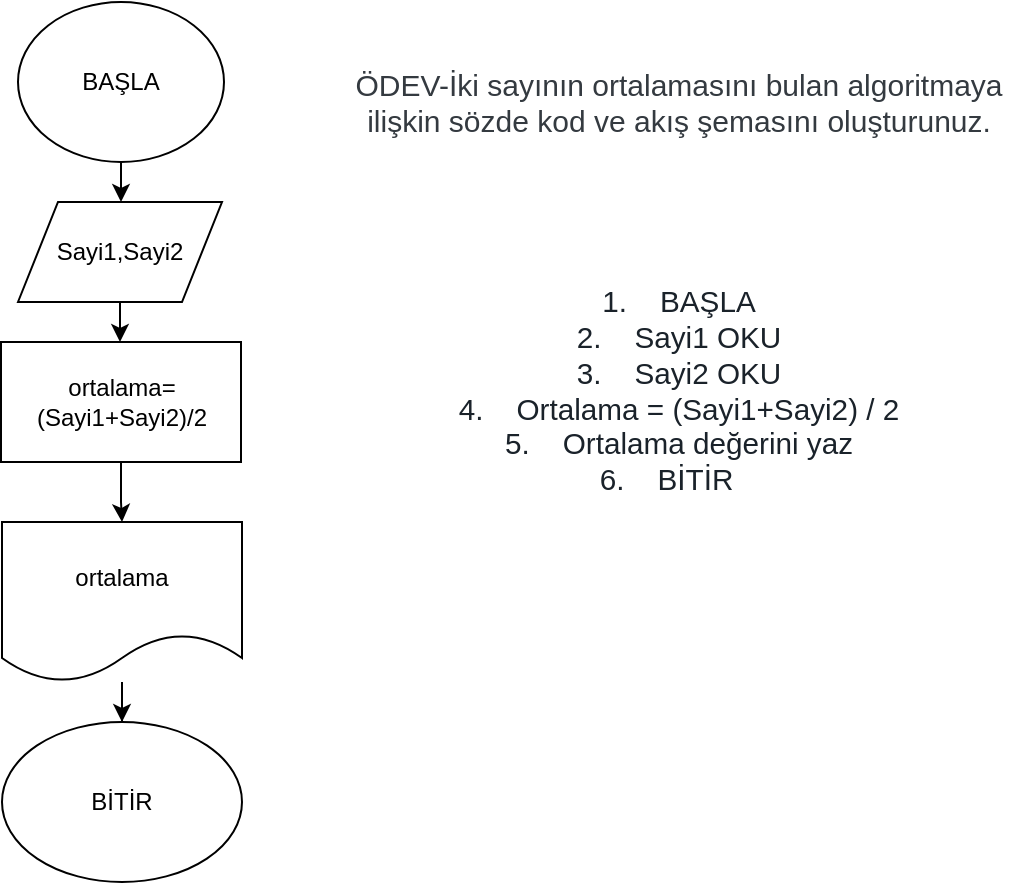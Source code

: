 <mxfile version="15.5.8" type="github"><diagram id="dBEUfPkjJpQO7x9nRgOa" name="Page-1"><mxGraphModel dx="998" dy="548" grid="1" gridSize="10" guides="1" tooltips="1" connect="1" arrows="1" fold="1" page="1" pageScale="1" pageWidth="827" pageHeight="1169" math="0" shadow="0"><root><mxCell id="0"/><mxCell id="1" parent="0"/><mxCell id="bwX8HDotvRIazkntOTQZ-6" style="edgeStyle=orthogonalEdgeStyle;rounded=0;orthogonalLoop=1;jettySize=auto;html=1;entryX=0.5;entryY=0;entryDx=0;entryDy=0;" edge="1" parent="1" source="bwX8HDotvRIazkntOTQZ-1" target="bwX8HDotvRIazkntOTQZ-2"><mxGeometry relative="1" as="geometry"/></mxCell><mxCell id="bwX8HDotvRIazkntOTQZ-1" value="BAŞLA" style="ellipse;whiteSpace=wrap;html=1;" vertex="1" parent="1"><mxGeometry x="280" width="103" height="80" as="geometry"/></mxCell><mxCell id="bwX8HDotvRIazkntOTQZ-7" style="edgeStyle=orthogonalEdgeStyle;rounded=0;orthogonalLoop=1;jettySize=auto;html=1;" edge="1" parent="1" source="bwX8HDotvRIazkntOTQZ-2" target="bwX8HDotvRIazkntOTQZ-3"><mxGeometry relative="1" as="geometry"/></mxCell><mxCell id="bwX8HDotvRIazkntOTQZ-2" value="Sayi1,Sayi2" style="shape=parallelogram;perimeter=parallelogramPerimeter;whiteSpace=wrap;html=1;fixedSize=1;" vertex="1" parent="1"><mxGeometry x="280" y="100" width="102" height="50" as="geometry"/></mxCell><mxCell id="bwX8HDotvRIazkntOTQZ-8" style="edgeStyle=orthogonalEdgeStyle;rounded=0;orthogonalLoop=1;jettySize=auto;html=1;entryX=0.5;entryY=0;entryDx=0;entryDy=0;" edge="1" parent="1" source="bwX8HDotvRIazkntOTQZ-3" target="bwX8HDotvRIazkntOTQZ-4"><mxGeometry relative="1" as="geometry"/></mxCell><mxCell id="bwX8HDotvRIazkntOTQZ-3" value="ortalama=(Sayi1+Sayi2)/2" style="rounded=0;whiteSpace=wrap;html=1;" vertex="1" parent="1"><mxGeometry x="271.5" y="170" width="120" height="60" as="geometry"/></mxCell><mxCell id="bwX8HDotvRIazkntOTQZ-11" style="edgeStyle=orthogonalEdgeStyle;rounded=0;orthogonalLoop=1;jettySize=auto;html=1;" edge="1" parent="1" source="bwX8HDotvRIazkntOTQZ-4" target="bwX8HDotvRIazkntOTQZ-5"><mxGeometry relative="1" as="geometry"/></mxCell><mxCell id="bwX8HDotvRIazkntOTQZ-4" value="ortalama" style="shape=document;whiteSpace=wrap;html=1;boundedLbl=1;" vertex="1" parent="1"><mxGeometry x="272" y="260" width="120" height="80" as="geometry"/></mxCell><mxCell id="bwX8HDotvRIazkntOTQZ-5" value="BİTİR" style="ellipse;whiteSpace=wrap;html=1;" vertex="1" parent="1"><mxGeometry x="272" y="360" width="120" height="80" as="geometry"/></mxCell><mxCell id="bwX8HDotvRIazkntOTQZ-12" value="&lt;span style=&quot;color: rgb(52 , 58 , 64) ; font-family: , &amp;#34;blinkmacsystemfont&amp;#34; , &amp;#34;segoe ui&amp;#34; , &amp;#34;roboto&amp;#34; , &amp;#34;helvetica neue&amp;#34; , &amp;#34;arial&amp;#34; , &amp;#34;noto sans&amp;#34; , sans-serif , &amp;#34;apple color emoji&amp;#34; , &amp;#34;segoe ui emoji&amp;#34; , &amp;#34;segoe ui symbol&amp;#34; , &amp;#34;noto color emoji&amp;#34; ; font-size: 15px ; text-align: left ; background-color: rgb(255 , 255 , 255)&quot;&gt;ÖDEV-İki sayının ortalamasını bulan algoritmaya &lt;br&gt;ilişkin sözde&amp;nbsp;&lt;/span&gt;&lt;span id=&quot;yui_3_17_2_1_1635016098675_31&quot; style=&quot;box-sizing: border-box ; color: rgb(52 , 58 , 64) ; font-family: , &amp;#34;blinkmacsystemfont&amp;#34; , &amp;#34;segoe ui&amp;#34; , &amp;#34;roboto&amp;#34; , &amp;#34;helvetica neue&amp;#34; , &amp;#34;arial&amp;#34; , &amp;#34;noto sans&amp;#34; , sans-serif , &amp;#34;apple color emoji&amp;#34; , &amp;#34;segoe ui emoji&amp;#34; , &amp;#34;segoe ui symbol&amp;#34; , &amp;#34;noto color emoji&amp;#34; ; font-size: 0.938rem ; text-align: left ; background-color: rgb(255 , 255 , 255)&quot;&gt;kod ve akış şemasını oluşturunuz.&lt;/span&gt;" style="text;html=1;align=center;verticalAlign=middle;resizable=0;points=[];autosize=1;strokeColor=none;fillColor=none;" vertex="1" parent="1"><mxGeometry x="440" y="35" width="340" height="30" as="geometry"/></mxCell><mxCell id="bwX8HDotvRIazkntOTQZ-13" value="&lt;span style=&quot;color: rgb(26 , 34 , 42) ; font-family: &amp;#34;arial&amp;#34; , &amp;#34;tahoma&amp;#34; , &amp;#34;helvetica&amp;#34; , &amp;#34;freesans&amp;#34; , sans-serif ; font-size: 14.85px ; background-color: rgb(255 , 255 , 255)&quot;&gt;1.&amp;nbsp;&amp;nbsp;&amp;nbsp; BAŞLA&lt;/span&gt;&lt;br style=&quot;color: rgb(26 , 34 , 42) ; font-family: &amp;#34;arial&amp;#34; , &amp;#34;tahoma&amp;#34; , &amp;#34;helvetica&amp;#34; , &amp;#34;freesans&amp;#34; , sans-serif ; font-size: 14.85px ; background-color: rgb(255 , 255 , 255)&quot;&gt;&lt;span style=&quot;color: rgb(26 , 34 , 42) ; font-family: &amp;#34;arial&amp;#34; , &amp;#34;tahoma&amp;#34; , &amp;#34;helvetica&amp;#34; , &amp;#34;freesans&amp;#34; , sans-serif ; font-size: 14.85px ; background-color: rgb(255 , 255 , 255)&quot;&gt;2.&amp;nbsp; &amp;nbsp; Sayi1 OKU&lt;/span&gt;&lt;br style=&quot;color: rgb(26 , 34 , 42) ; font-family: &amp;#34;arial&amp;#34; , &amp;#34;tahoma&amp;#34; , &amp;#34;helvetica&amp;#34; , &amp;#34;freesans&amp;#34; , sans-serif ; font-size: 14.85px ; background-color: rgb(255 , 255 , 255)&quot;&gt;&lt;span style=&quot;color: rgb(26 , 34 , 42) ; font-family: &amp;#34;arial&amp;#34; , &amp;#34;tahoma&amp;#34; , &amp;#34;helvetica&amp;#34; , &amp;#34;freesans&amp;#34; , sans-serif ; font-size: 14.85px ; background-color: rgb(255 , 255 , 255)&quot;&gt;3.&amp;nbsp; &amp;nbsp; Sayi2 OKU&lt;/span&gt;&lt;br style=&quot;color: rgb(26 , 34 , 42) ; font-family: &amp;#34;arial&amp;#34; , &amp;#34;tahoma&amp;#34; , &amp;#34;helvetica&amp;#34; , &amp;#34;freesans&amp;#34; , sans-serif ; font-size: 14.85px ; background-color: rgb(255 , 255 , 255)&quot;&gt;&lt;span style=&quot;color: rgb(26 , 34 , 42) ; font-family: &amp;#34;arial&amp;#34; , &amp;#34;tahoma&amp;#34; , &amp;#34;helvetica&amp;#34; , &amp;#34;freesans&amp;#34; , sans-serif ; font-size: 14.85px ; background-color: rgb(255 , 255 , 255)&quot;&gt;4.&amp;nbsp;&amp;nbsp;&amp;nbsp; Ortalama = (Sayi1+Sayi2) / 2&lt;/span&gt;&lt;br style=&quot;color: rgb(26 , 34 , 42) ; font-family: &amp;#34;arial&amp;#34; , &amp;#34;tahoma&amp;#34; , &amp;#34;helvetica&amp;#34; , &amp;#34;freesans&amp;#34; , sans-serif ; font-size: 14.85px ; background-color: rgb(255 , 255 , 255)&quot;&gt;&lt;span style=&quot;color: rgb(26 , 34 , 42) ; font-family: &amp;#34;arial&amp;#34; , &amp;#34;tahoma&amp;#34; , &amp;#34;helvetica&amp;#34; , &amp;#34;freesans&amp;#34; , sans-serif ; font-size: 14.85px ; background-color: rgb(255 , 255 , 255)&quot;&gt;5.&amp;nbsp;&amp;nbsp;&amp;nbsp; Ortalama değerini yaz&lt;/span&gt;&lt;br style=&quot;color: rgb(26 , 34 , 42) ; font-family: &amp;#34;arial&amp;#34; , &amp;#34;tahoma&amp;#34; , &amp;#34;helvetica&amp;#34; , &amp;#34;freesans&amp;#34; , sans-serif ; font-size: 14.85px ; background-color: rgb(255 , 255 , 255)&quot;&gt;&lt;span style=&quot;color: rgb(26 , 34 , 42) ; font-family: &amp;#34;arial&amp;#34; , &amp;#34;tahoma&amp;#34; , &amp;#34;helvetica&amp;#34; , &amp;#34;freesans&amp;#34; , sans-serif ; font-size: 14.85px ; background-color: rgb(255 , 255 , 255)&quot;&gt;6.&amp;nbsp;&amp;nbsp;&amp;nbsp; BİTİR&amp;nbsp; &amp;nbsp;&lt;/span&gt;" style="text;html=1;align=center;verticalAlign=middle;resizable=0;points=[];autosize=1;strokeColor=none;fillColor=none;" vertex="1" parent="1"><mxGeometry x="490" y="150" width="240" height="90" as="geometry"/></mxCell></root></mxGraphModel></diagram></mxfile>